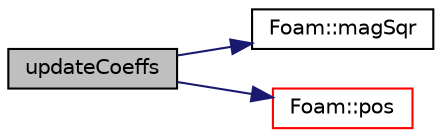 digraph "updateCoeffs"
{
  bgcolor="transparent";
  edge [fontname="Helvetica",fontsize="10",labelfontname="Helvetica",labelfontsize="10"];
  node [fontname="Helvetica",fontsize="10",shape=record];
  rankdir="LR";
  Node1 [label="updateCoeffs",height=0.2,width=0.4,color="black", fillcolor="grey75", style="filled", fontcolor="black"];
  Node1 -> Node2 [color="midnightblue",fontsize="10",style="solid",fontname="Helvetica"];
  Node2 [label="Foam::magSqr",height=0.2,width=0.4,color="black",URL="$a10725.html#ae6fff2c6981e6d9618aa5038e69def6e"];
  Node1 -> Node3 [color="midnightblue",fontsize="10",style="solid",fontname="Helvetica"];
  Node3 [label="Foam::pos",height=0.2,width=0.4,color="red",URL="$a10725.html#a09a190b59f3d01b258bca0fa964a6212"];
}
